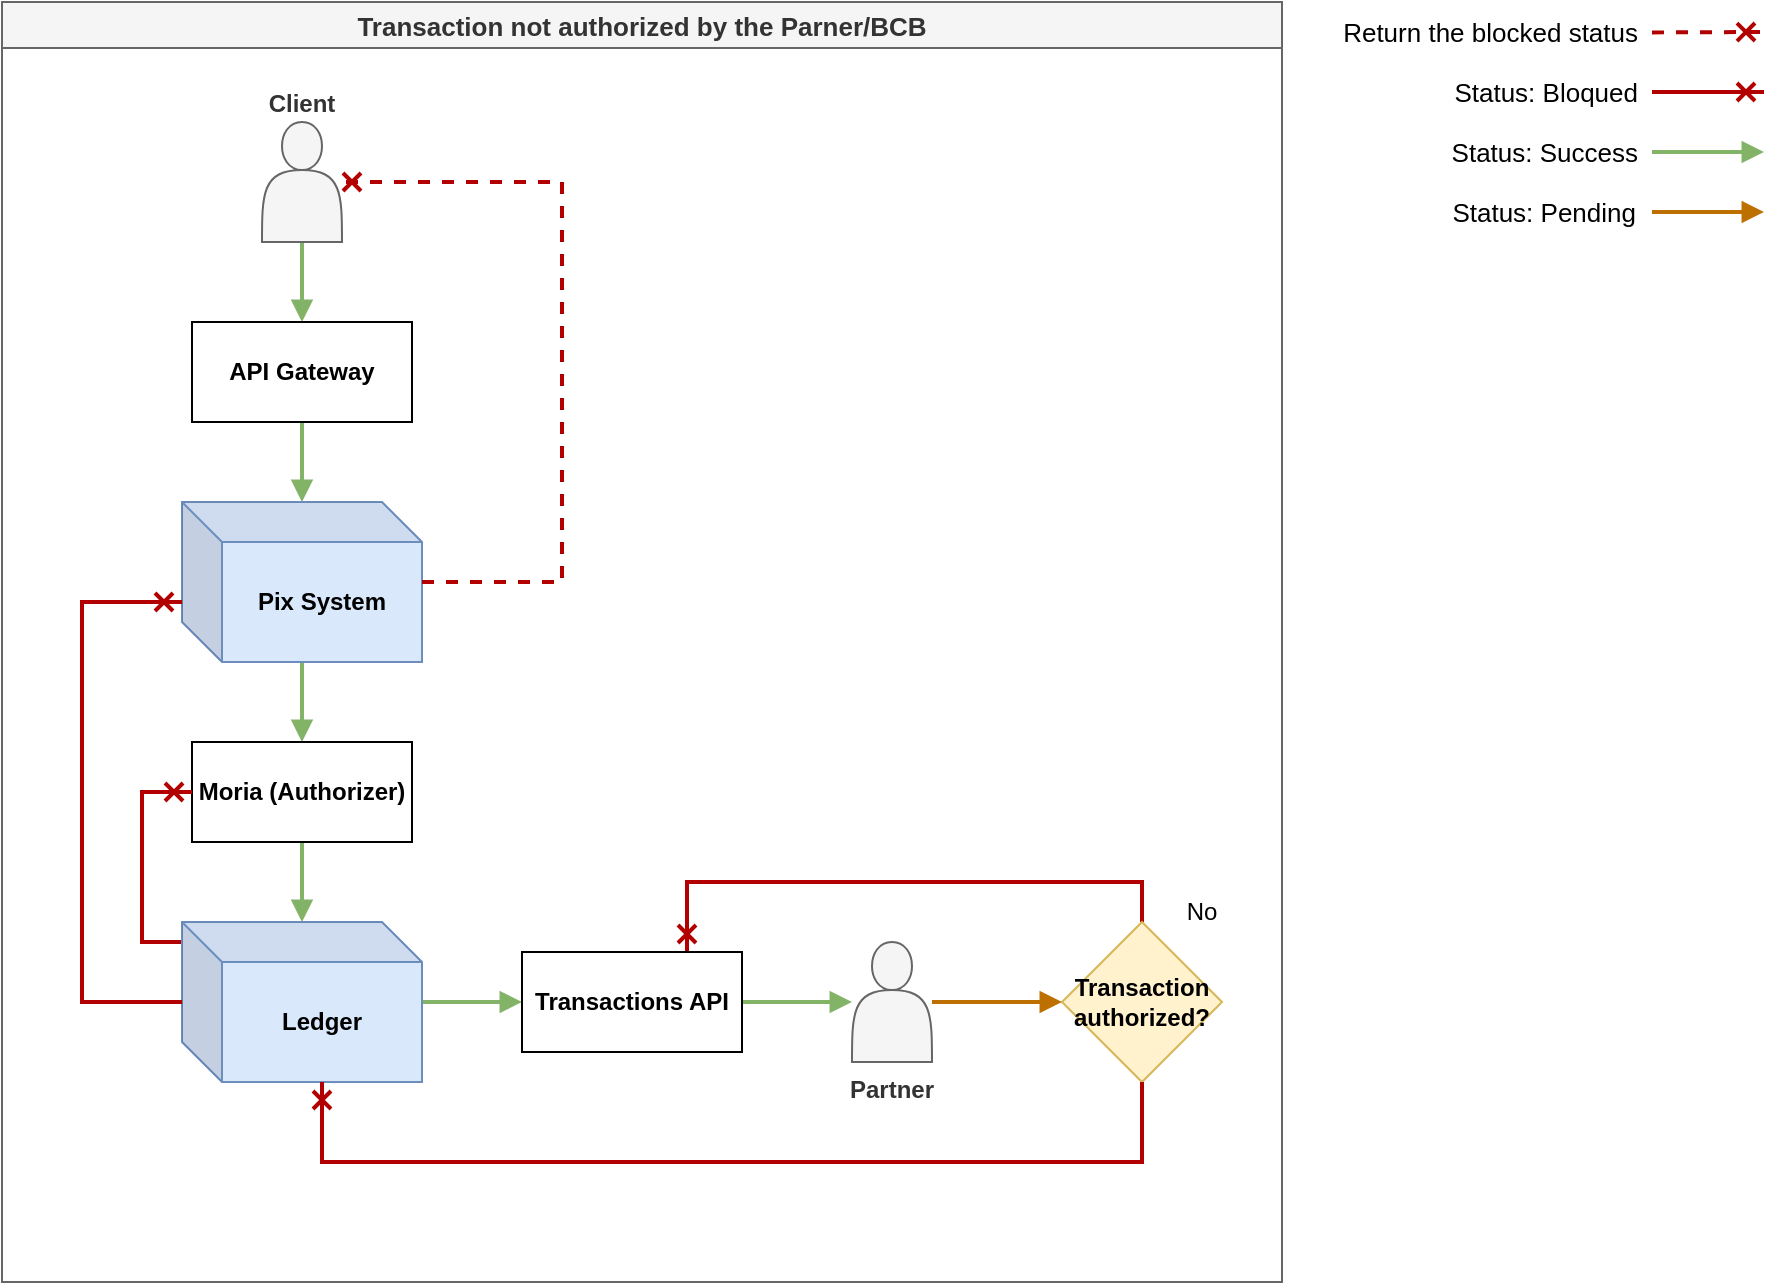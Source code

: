 <mxfile version="24.8.6">
  <diagram name="Página-1" id="Nmt05jYtDhRZ0Mxqj_Jg">
    <mxGraphModel dx="1426" dy="747" grid="1" gridSize="10" guides="1" tooltips="1" connect="1" arrows="1" fold="1" page="1" pageScale="1" pageWidth="1169" pageHeight="827" math="0" shadow="0">
      <root>
        <mxCell id="0" />
        <mxCell id="1" parent="0" />
        <mxCell id="wn1venfJKD_Di8Lajpe5-1" value="" style="endArrow=cross;html=1;rounded=0;fillColor=#e51400;strokeColor=#B20000;dashed=1;strokeWidth=2;fontSize=13;align=right;fontStyle=0;endFill=0;" edge="1" parent="1">
          <mxGeometry width="50" height="50" relative="1" as="geometry">
            <mxPoint x="945" y="55.21" as="sourcePoint" />
            <mxPoint x="1001" y="55" as="targetPoint" />
          </mxGeometry>
        </mxCell>
        <mxCell id="wn1venfJKD_Di8Lajpe5-2" value="Return the blocked status" style="text;html=1;align=right;verticalAlign=middle;whiteSpace=wrap;rounded=0;fontSize=13;fontStyle=0" vertex="1" parent="1">
          <mxGeometry x="790" y="40" width="150" height="30" as="geometry" />
        </mxCell>
        <mxCell id="wn1venfJKD_Di8Lajpe5-3" value="" style="edgeStyle=orthogonalEdgeStyle;rounded=0;orthogonalLoop=1;jettySize=auto;html=1;endArrow=cross;endFill=0;fillColor=#e51400;strokeColor=#B20000;strokeWidth=2;fontSize=13;align=right;fontStyle=0" edge="1" parent="1">
          <mxGeometry relative="1" as="geometry">
            <mxPoint x="945" y="85" as="sourcePoint" />
            <mxPoint x="1001" y="85" as="targetPoint" />
          </mxGeometry>
        </mxCell>
        <mxCell id="wn1venfJKD_Di8Lajpe5-4" value="" style="edgeStyle=orthogonalEdgeStyle;rounded=0;orthogonalLoop=1;jettySize=auto;html=1;endArrow=block;endFill=1;fillColor=#d5e8d4;strokeColor=#82b366;strokeWidth=2;fontSize=13;align=right;fontStyle=0" edge="1" parent="1">
          <mxGeometry relative="1" as="geometry">
            <mxPoint x="945" y="115" as="sourcePoint" />
            <mxPoint x="1001" y="115" as="targetPoint" />
          </mxGeometry>
        </mxCell>
        <mxCell id="wn1venfJKD_Di8Lajpe5-5" value="" style="edgeStyle=orthogonalEdgeStyle;rounded=0;orthogonalLoop=1;jettySize=auto;html=1;endArrow=block;endFill=1;fillColor=#f0a30a;strokeColor=#BD7000;strokeWidth=2;fontSize=13;align=right;fontStyle=0" edge="1" parent="1">
          <mxGeometry relative="1" as="geometry">
            <mxPoint x="945" y="145" as="sourcePoint" />
            <mxPoint x="1001" y="145" as="targetPoint" />
          </mxGeometry>
        </mxCell>
        <mxCell id="wn1venfJKD_Di8Lajpe5-6" value="Status: Bloqued" style="text;html=1;align=right;verticalAlign=middle;whiteSpace=wrap;rounded=0;fontSize=13;fontStyle=0" vertex="1" parent="1">
          <mxGeometry x="836" y="70" width="104" height="30" as="geometry" />
        </mxCell>
        <mxCell id="wn1venfJKD_Di8Lajpe5-7" value="Status: Success" style="text;html=1;align=right;verticalAlign=middle;whiteSpace=wrap;rounded=0;fontSize=13;fontStyle=0" vertex="1" parent="1">
          <mxGeometry x="821" y="100" width="119" height="30" as="geometry" />
        </mxCell>
        <mxCell id="wn1venfJKD_Di8Lajpe5-8" value="Status: Pending" style="text;html=1;align=right;verticalAlign=middle;whiteSpace=wrap;rounded=0;fontSize=13;fontStyle=0" vertex="1" parent="1">
          <mxGeometry x="820" y="130" width="119" height="30" as="geometry" />
        </mxCell>
        <mxCell id="wn1venfJKD_Di8Lajpe5-9" value="&lt;span style=&quot;font-size: 13px;&quot;&gt;Transaction not authorized by the Parner/BCB&lt;/span&gt;" style="swimlane;whiteSpace=wrap;html=1;fillColor=#f5f5f5;fontColor=#333333;strokeColor=#666666;" vertex="1" parent="1">
          <mxGeometry x="120" y="40" width="640" height="640" as="geometry" />
        </mxCell>
        <mxCell id="wn1venfJKD_Di8Lajpe5-10" value="" style="edgeStyle=orthogonalEdgeStyle;rounded=0;orthogonalLoop=1;jettySize=auto;html=1;fillColor=#d5e8d4;strokeColor=#82b366;strokeWidth=2;endArrow=block;endFill=1;" edge="1" parent="wn1venfJKD_Di8Lajpe5-9" source="wn1venfJKD_Di8Lajpe5-11" target="wn1venfJKD_Di8Lajpe5-13">
          <mxGeometry relative="1" as="geometry" />
        </mxCell>
        <mxCell id="wn1venfJKD_Di8Lajpe5-11" value="Client" style="shape=actor;whiteSpace=wrap;html=1;verticalAlign=bottom;labelPosition=center;verticalLabelPosition=top;align=center;fillColor=#f5f5f5;fontColor=#333333;strokeColor=#666666;fontStyle=1" vertex="1" parent="wn1venfJKD_Di8Lajpe5-9">
          <mxGeometry x="130" y="60" width="40" height="60" as="geometry" />
        </mxCell>
        <mxCell id="wn1venfJKD_Di8Lajpe5-12" value="" style="edgeStyle=orthogonalEdgeStyle;rounded=0;orthogonalLoop=1;jettySize=auto;html=1;fillColor=#d5e8d4;strokeColor=#82b366;strokeWidth=2;endArrow=block;endFill=1;" edge="1" parent="wn1venfJKD_Di8Lajpe5-9" source="wn1venfJKD_Di8Lajpe5-13" target="wn1venfJKD_Di8Lajpe5-15">
          <mxGeometry relative="1" as="geometry" />
        </mxCell>
        <mxCell id="wn1venfJKD_Di8Lajpe5-13" value="API Gateway" style="rounded=0;whiteSpace=wrap;html=1;fontStyle=1" vertex="1" parent="wn1venfJKD_Di8Lajpe5-9">
          <mxGeometry x="95" y="160" width="110" height="50" as="geometry" />
        </mxCell>
        <mxCell id="wn1venfJKD_Di8Lajpe5-14" value="" style="edgeStyle=orthogonalEdgeStyle;rounded=0;orthogonalLoop=1;jettySize=auto;html=1;fillColor=#d5e8d4;strokeColor=#82b366;strokeWidth=2;endArrow=block;endFill=1;" edge="1" parent="wn1venfJKD_Di8Lajpe5-9" source="wn1venfJKD_Di8Lajpe5-15" target="wn1venfJKD_Di8Lajpe5-17">
          <mxGeometry relative="1" as="geometry" />
        </mxCell>
        <mxCell id="wn1venfJKD_Di8Lajpe5-15" value="Pix System" style="shape=cube;whiteSpace=wrap;html=1;boundedLbl=1;backgroundOutline=1;darkOpacity=0.05;darkOpacity2=0.1;fillColor=#dae8fc;strokeColor=#6c8ebf;fontStyle=1" vertex="1" parent="wn1venfJKD_Di8Lajpe5-9">
          <mxGeometry x="90" y="250" width="120" height="80" as="geometry" />
        </mxCell>
        <mxCell id="wn1venfJKD_Di8Lajpe5-16" value="" style="edgeStyle=orthogonalEdgeStyle;rounded=0;orthogonalLoop=1;jettySize=auto;html=1;strokeWidth=2;fillColor=#d5e8d4;strokeColor=#82b366;endArrow=block;endFill=1;" edge="1" parent="wn1venfJKD_Di8Lajpe5-9" source="wn1venfJKD_Di8Lajpe5-17" target="wn1venfJKD_Di8Lajpe5-20">
          <mxGeometry relative="1" as="geometry" />
        </mxCell>
        <mxCell id="wn1venfJKD_Di8Lajpe5-17" value="Moria (Authorizer)" style="rounded=0;whiteSpace=wrap;html=1;fontStyle=1" vertex="1" parent="wn1venfJKD_Di8Lajpe5-9">
          <mxGeometry x="95" y="370" width="110" height="50" as="geometry" />
        </mxCell>
        <mxCell id="wn1venfJKD_Di8Lajpe5-27" value="" style="edgeStyle=orthogonalEdgeStyle;rounded=0;orthogonalLoop=1;jettySize=auto;html=1;fillColor=#d5e8d4;strokeColor=#82b366;strokeWidth=2;endArrow=block;endFill=1;" edge="1" parent="wn1venfJKD_Di8Lajpe5-9" source="wn1venfJKD_Di8Lajpe5-20" target="wn1venfJKD_Di8Lajpe5-26">
          <mxGeometry relative="1" as="geometry" />
        </mxCell>
        <mxCell id="wn1venfJKD_Di8Lajpe5-33" style="edgeStyle=orthogonalEdgeStyle;rounded=0;orthogonalLoop=1;jettySize=auto;html=1;entryX=0;entryY=0.5;entryDx=0;entryDy=0;fillColor=#e51400;strokeColor=#B20000;strokeWidth=2;endArrow=cross;endFill=0;" edge="1" parent="wn1venfJKD_Di8Lajpe5-9" source="wn1venfJKD_Di8Lajpe5-20" target="wn1venfJKD_Di8Lajpe5-17">
          <mxGeometry relative="1" as="geometry">
            <Array as="points">
              <mxPoint x="70" y="470" />
              <mxPoint x="70" y="395" />
            </Array>
          </mxGeometry>
        </mxCell>
        <mxCell id="wn1venfJKD_Di8Lajpe5-20" value="Ledger" style="shape=cube;whiteSpace=wrap;html=1;boundedLbl=1;backgroundOutline=1;darkOpacity=0.05;darkOpacity2=0.1;fillColor=#dae8fc;strokeColor=#6c8ebf;fontStyle=1" vertex="1" parent="wn1venfJKD_Di8Lajpe5-9">
          <mxGeometry x="90" y="460" width="120" height="80" as="geometry" />
        </mxCell>
        <mxCell id="wn1venfJKD_Di8Lajpe5-31" style="edgeStyle=orthogonalEdgeStyle;rounded=0;orthogonalLoop=1;jettySize=auto;html=1;entryX=0.75;entryY=0;entryDx=0;entryDy=0;fillColor=#e51400;strokeColor=#B20000;strokeWidth=2;endArrow=cross;endFill=0;" edge="1" parent="wn1venfJKD_Di8Lajpe5-9" source="wn1venfJKD_Di8Lajpe5-21" target="wn1venfJKD_Di8Lajpe5-26">
          <mxGeometry relative="1" as="geometry">
            <Array as="points">
              <mxPoint x="570" y="440" />
              <mxPoint x="343" y="440" />
            </Array>
          </mxGeometry>
        </mxCell>
        <mxCell id="wn1venfJKD_Di8Lajpe5-21" value="&lt;div&gt;&lt;b&gt;Transaction authorized?&lt;/b&gt;&lt;/div&gt;" style="rhombus;whiteSpace=wrap;html=1;fillColor=#fff2cc;strokeColor=#d6b656;" vertex="1" parent="wn1venfJKD_Di8Lajpe5-9">
          <mxGeometry x="530" y="460" width="80" height="80" as="geometry" />
        </mxCell>
        <mxCell id="wn1venfJKD_Di8Lajpe5-24" value="No" style="text;html=1;align=center;verticalAlign=middle;whiteSpace=wrap;rounded=0;" vertex="1" parent="wn1venfJKD_Di8Lajpe5-9">
          <mxGeometry x="570" y="440" width="60" height="30" as="geometry" />
        </mxCell>
        <mxCell id="wn1venfJKD_Di8Lajpe5-29" value="" style="edgeStyle=orthogonalEdgeStyle;rounded=0;orthogonalLoop=1;jettySize=auto;html=1;fillColor=#d5e8d4;strokeColor=#82b366;strokeWidth=2;endArrow=block;endFill=1;" edge="1" parent="wn1venfJKD_Di8Lajpe5-9" source="wn1venfJKD_Di8Lajpe5-26" target="wn1venfJKD_Di8Lajpe5-28">
          <mxGeometry relative="1" as="geometry" />
        </mxCell>
        <mxCell id="wn1venfJKD_Di8Lajpe5-26" value="Transactions API" style="rounded=0;whiteSpace=wrap;html=1;fontStyle=1" vertex="1" parent="wn1venfJKD_Di8Lajpe5-9">
          <mxGeometry x="260" y="475" width="110" height="50" as="geometry" />
        </mxCell>
        <mxCell id="wn1venfJKD_Di8Lajpe5-30" value="" style="edgeStyle=orthogonalEdgeStyle;rounded=0;orthogonalLoop=1;jettySize=auto;html=1;fillColor=#f0a30a;strokeColor=#BD7000;strokeWidth=2;endArrow=block;endFill=1;" edge="1" parent="wn1venfJKD_Di8Lajpe5-9" source="wn1venfJKD_Di8Lajpe5-28" target="wn1venfJKD_Di8Lajpe5-21">
          <mxGeometry relative="1" as="geometry" />
        </mxCell>
        <mxCell id="wn1venfJKD_Di8Lajpe5-28" value="Partner" style="shape=actor;whiteSpace=wrap;html=1;verticalAlign=top;labelPosition=center;verticalLabelPosition=bottom;align=center;fillColor=#f5f5f5;fontColor=#333333;strokeColor=#666666;fontStyle=1" vertex="1" parent="wn1venfJKD_Di8Lajpe5-9">
          <mxGeometry x="425" y="470" width="40" height="60" as="geometry" />
        </mxCell>
        <mxCell id="wn1venfJKD_Di8Lajpe5-32" style="edgeStyle=orthogonalEdgeStyle;rounded=0;orthogonalLoop=1;jettySize=auto;html=1;entryX=0;entryY=0;entryDx=70;entryDy=80;entryPerimeter=0;fillColor=#e51400;strokeColor=#B20000;strokeWidth=2;endArrow=cross;endFill=0;" edge="1" parent="wn1venfJKD_Di8Lajpe5-9" source="wn1venfJKD_Di8Lajpe5-21" target="wn1venfJKD_Di8Lajpe5-20">
          <mxGeometry relative="1" as="geometry">
            <Array as="points">
              <mxPoint x="570" y="580" />
              <mxPoint x="160" y="580" />
            </Array>
          </mxGeometry>
        </mxCell>
        <mxCell id="wn1venfJKD_Di8Lajpe5-34" style="edgeStyle=orthogonalEdgeStyle;rounded=0;orthogonalLoop=1;jettySize=auto;html=1;fillColor=#e51400;strokeColor=#B20000;strokeWidth=2;endArrow=cross;endFill=0;" edge="1" parent="wn1venfJKD_Di8Lajpe5-9" source="wn1venfJKD_Di8Lajpe5-20">
          <mxGeometry relative="1" as="geometry">
            <mxPoint x="90" y="300" as="targetPoint" />
            <Array as="points">
              <mxPoint x="40" y="500" />
              <mxPoint x="40" y="300" />
              <mxPoint x="90" y="300" />
            </Array>
          </mxGeometry>
        </mxCell>
        <mxCell id="wn1venfJKD_Di8Lajpe5-35" style="edgeStyle=orthogonalEdgeStyle;rounded=0;orthogonalLoop=1;jettySize=auto;html=1;entryX=0.9;entryY=0.5;entryDx=0;entryDy=0;entryPerimeter=0;fillColor=#e51400;strokeColor=#B20000;dashed=1;strokeWidth=2;endArrow=cross;endFill=0;" edge="1" parent="wn1venfJKD_Di8Lajpe5-9" source="wn1venfJKD_Di8Lajpe5-15" target="wn1venfJKD_Di8Lajpe5-11">
          <mxGeometry relative="1" as="geometry">
            <Array as="points">
              <mxPoint x="280" y="290" />
              <mxPoint x="280" y="90" />
            </Array>
          </mxGeometry>
        </mxCell>
      </root>
    </mxGraphModel>
  </diagram>
</mxfile>
